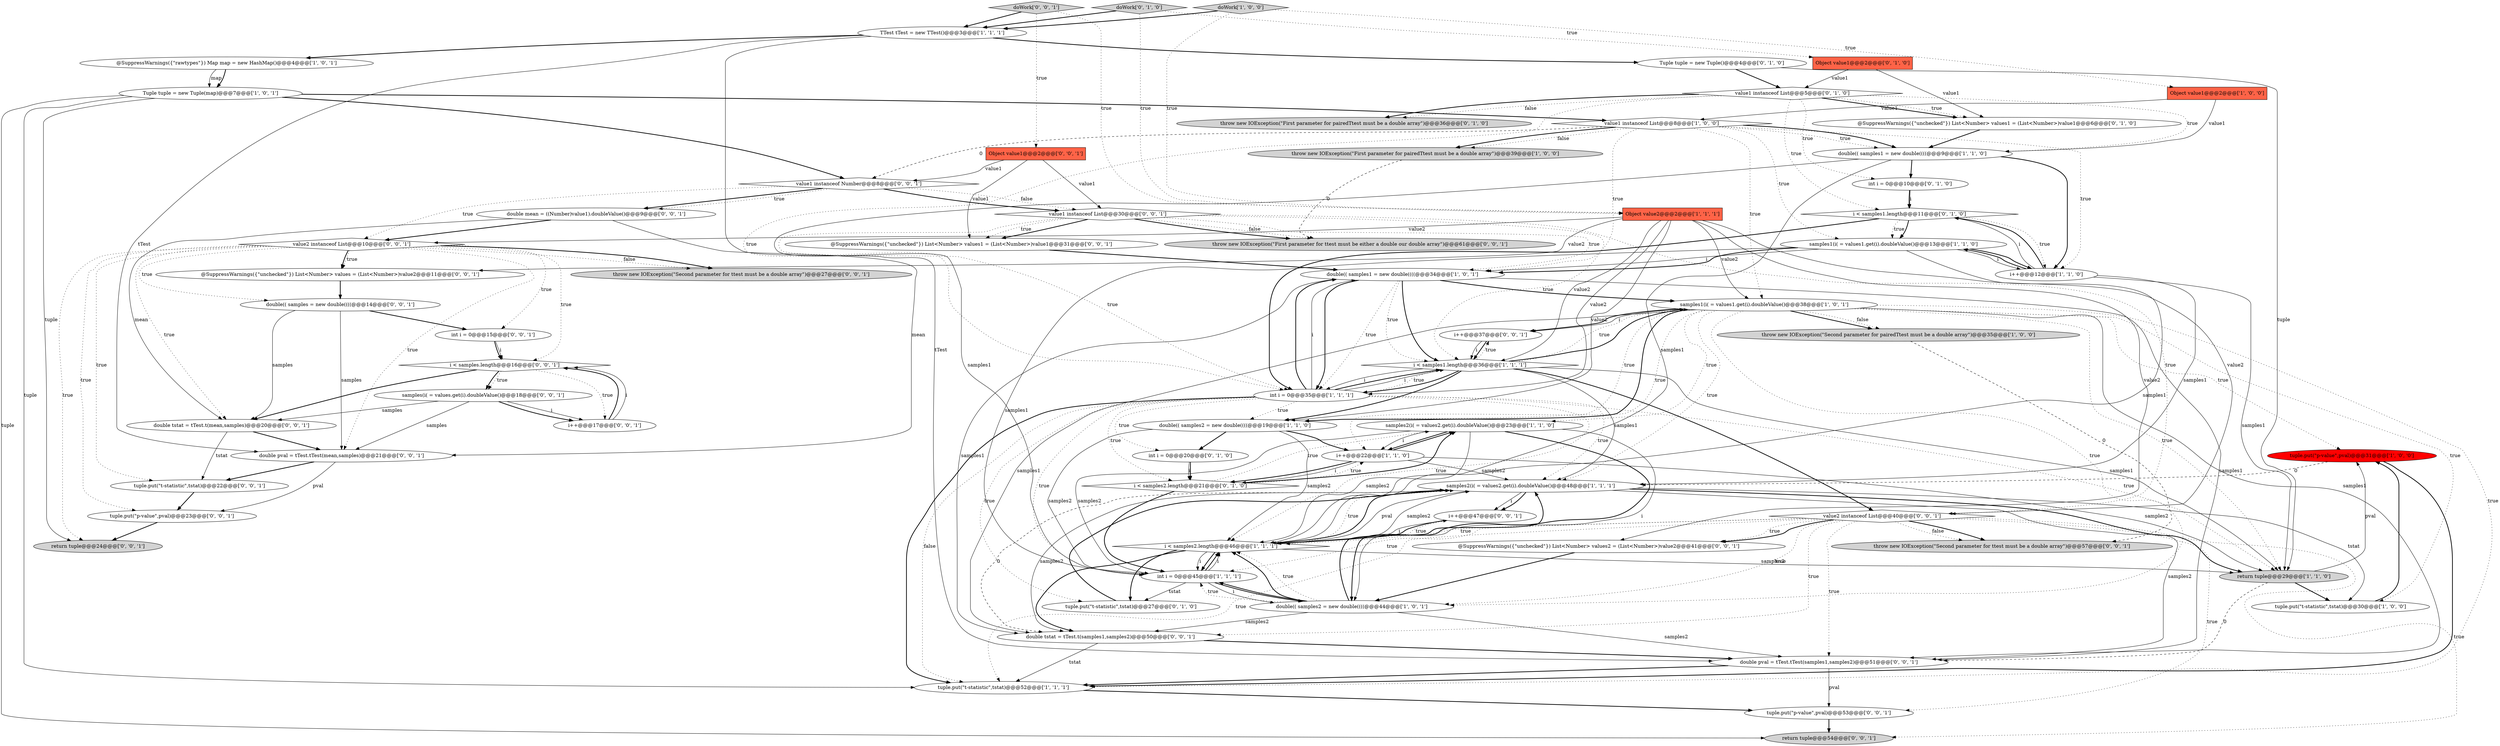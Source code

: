 digraph {
48 [style = filled, label = "int i = 0@@@15@@@['0', '0', '1']", fillcolor = white, shape = ellipse image = "AAA0AAABBB3BBB"];
0 [style = filled, label = "tuple.put(\"p-value\",pval)@@@31@@@['1', '0', '0']", fillcolor = red, shape = ellipse image = "AAA1AAABBB1BBB"];
11 [style = filled, label = "int i = 0@@@45@@@['1', '1', '1']", fillcolor = white, shape = ellipse image = "AAA0AAABBB1BBB"];
15 [style = filled, label = "throw new IOException(\"Second parameter for pairedTtest must be a double array\")@@@35@@@['1', '0', '0']", fillcolor = lightgray, shape = ellipse image = "AAA0AAABBB1BBB"];
55 [style = filled, label = "i++@@@17@@@['0', '0', '1']", fillcolor = white, shape = ellipse image = "AAA0AAABBB3BBB"];
53 [style = filled, label = "tuple.put(\"p-value\",pval)@@@23@@@['0', '0', '1']", fillcolor = white, shape = ellipse image = "AAA0AAABBB3BBB"];
18 [style = filled, label = "return tuple@@@29@@@['1', '1', '0']", fillcolor = lightgray, shape = ellipse image = "AAA0AAABBB1BBB"];
47 [style = filled, label = "double(( samples = new double((((@@@14@@@['0', '0', '1']", fillcolor = white, shape = ellipse image = "AAA0AAABBB3BBB"];
19 [style = filled, label = "samples2(i( = values2.get(i).doubleValue()@@@23@@@['1', '1', '0']", fillcolor = white, shape = ellipse image = "AAA0AAABBB1BBB"];
64 [style = filled, label = "i < samples.length@@@16@@@['0', '0', '1']", fillcolor = white, shape = diamond image = "AAA0AAABBB3BBB"];
66 [style = filled, label = "@SuppressWarnings({\"unchecked\"}) List<Number> values = (List<Number>)value2@@@11@@@['0', '0', '1']", fillcolor = white, shape = ellipse image = "AAA0AAABBB3BBB"];
31 [style = filled, label = "doWork['0', '1', '0']", fillcolor = lightgray, shape = diamond image = "AAA0AAABBB2BBB"];
12 [style = filled, label = "TTest tTest = new TTest()@@@3@@@['1', '1', '1']", fillcolor = white, shape = ellipse image = "AAA0AAABBB1BBB"];
28 [style = filled, label = "Tuple tuple = new Tuple()@@@4@@@['0', '1', '0']", fillcolor = white, shape = ellipse image = "AAA0AAABBB2BBB"];
39 [style = filled, label = "samples(i( = values.get(i).doubleValue()@@@18@@@['0', '0', '1']", fillcolor = white, shape = ellipse image = "AAA0AAABBB3BBB"];
51 [style = filled, label = "double pval = tTest.tTest(samples1,samples2)@@@51@@@['0', '0', '1']", fillcolor = white, shape = ellipse image = "AAA0AAABBB3BBB"];
9 [style = filled, label = "throw new IOException(\"First parameter for pairedTtest must be a double array\")@@@39@@@['1', '0', '0']", fillcolor = lightgray, shape = ellipse image = "AAA0AAABBB1BBB"];
17 [style = filled, label = "double(( samples1 = new double((((@@@34@@@['1', '0', '1']", fillcolor = white, shape = ellipse image = "AAA0AAABBB1BBB"];
60 [style = filled, label = "@SuppressWarnings({\"unchecked\"}) List<Number> values2 = (List<Number>)value2@@@41@@@['0', '0', '1']", fillcolor = white, shape = ellipse image = "AAA0AAABBB3BBB"];
57 [style = filled, label = "throw new IOException(\"Second parameter for ttest must be a double array\")@@@27@@@['0', '0', '1']", fillcolor = lightgray, shape = ellipse image = "AAA0AAABBB3BBB"];
45 [style = filled, label = "tuple.put(\"t-statistic\",tstat)@@@22@@@['0', '0', '1']", fillcolor = white, shape = ellipse image = "AAA0AAABBB3BBB"];
26 [style = filled, label = "samples1(i( = values1.get(i).doubleValue()@@@38@@@['1', '0', '1']", fillcolor = white, shape = ellipse image = "AAA0AAABBB1BBB"];
34 [style = filled, label = "@SuppressWarnings({\"unchecked\"}) List<Number> values1 = (List<Number>)value1@@@6@@@['0', '1', '0']", fillcolor = white, shape = ellipse image = "AAA0AAABBB2BBB"];
3 [style = filled, label = "double(( samples2 = new double((((@@@44@@@['1', '0', '1']", fillcolor = white, shape = ellipse image = "AAA0AAABBB1BBB"];
2 [style = filled, label = "double(( samples1 = new double((((@@@9@@@['1', '1', '0']", fillcolor = white, shape = ellipse image = "AAA0AAABBB1BBB"];
24 [style = filled, label = "@SuppressWarnings({\"rawtypes\"}) Map map = new HashMap()@@@4@@@['1', '0', '1']", fillcolor = white, shape = ellipse image = "AAA0AAABBB1BBB"];
4 [style = filled, label = "doWork['1', '0', '0']", fillcolor = lightgray, shape = diamond image = "AAA0AAABBB1BBB"];
21 [style = filled, label = "Tuple tuple = new Tuple(map)@@@7@@@['1', '0', '1']", fillcolor = white, shape = ellipse image = "AAA0AAABBB1BBB"];
35 [style = filled, label = "int i = 0@@@10@@@['0', '1', '0']", fillcolor = white, shape = ellipse image = "AAA0AAABBB2BBB"];
23 [style = filled, label = "tuple.put(\"t-statistic\",tstat)@@@30@@@['1', '0', '0']", fillcolor = white, shape = ellipse image = "AAA0AAABBB1BBB"];
30 [style = filled, label = "value1 instanceof List@@@5@@@['0', '1', '0']", fillcolor = white, shape = diamond image = "AAA0AAABBB2BBB"];
50 [style = filled, label = "tuple.put(\"p-value\",pval)@@@53@@@['0', '0', '1']", fillcolor = white, shape = ellipse image = "AAA0AAABBB3BBB"];
14 [style = filled, label = "i < samples1.length@@@36@@@['1', '1', '1']", fillcolor = white, shape = diamond image = "AAA0AAABBB1BBB"];
25 [style = filled, label = "samples1(i( = values1.get(i).doubleValue()@@@13@@@['1', '1', '0']", fillcolor = white, shape = ellipse image = "AAA0AAABBB1BBB"];
27 [style = filled, label = "Object value1@@@2@@@['0', '1', '0']", fillcolor = tomato, shape = box image = "AAA0AAABBB2BBB"];
52 [style = filled, label = "throw new IOException(\"First parameter for ttest must be either a double our double array\")@@@61@@@['0', '0', '1']", fillcolor = lightgray, shape = ellipse image = "AAA0AAABBB3BBB"];
58 [style = filled, label = "return tuple@@@54@@@['0', '0', '1']", fillcolor = lightgray, shape = ellipse image = "AAA0AAABBB3BBB"];
33 [style = filled, label = "throw new IOException(\"First parameter for pairedTtest must be a double array\")@@@36@@@['0', '1', '0']", fillcolor = lightgray, shape = ellipse image = "AAA0AAABBB2BBB"];
59 [style = filled, label = "double mean = ((Number)value1).doubleValue()@@@9@@@['0', '0', '1']", fillcolor = white, shape = ellipse image = "AAA0AAABBB3BBB"];
22 [style = filled, label = "i++@@@12@@@['1', '1', '0']", fillcolor = white, shape = ellipse image = "AAA0AAABBB1BBB"];
63 [style = filled, label = "throw new IOException(\"Second parameter for ttest must be a double array\")@@@57@@@['0', '0', '1']", fillcolor = lightgray, shape = ellipse image = "AAA0AAABBB3BBB"];
10 [style = filled, label = "i++@@@22@@@['1', '1', '0']", fillcolor = white, shape = ellipse image = "AAA0AAABBB1BBB"];
61 [style = filled, label = "@SuppressWarnings({\"unchecked\"}) List<Number> values1 = (List<Number>)value1@@@31@@@['0', '0', '1']", fillcolor = white, shape = ellipse image = "AAA0AAABBB3BBB"];
7 [style = filled, label = "double(( samples2 = new double((((@@@19@@@['1', '1', '0']", fillcolor = white, shape = ellipse image = "AAA0AAABBB1BBB"];
62 [style = filled, label = "i++@@@37@@@['0', '0', '1']", fillcolor = white, shape = ellipse image = "AAA0AAABBB3BBB"];
54 [style = filled, label = "double pval = tTest.tTest(mean,samples)@@@21@@@['0', '0', '1']", fillcolor = white, shape = ellipse image = "AAA0AAABBB3BBB"];
38 [style = filled, label = "double tstat = tTest.t(mean,samples)@@@20@@@['0', '0', '1']", fillcolor = white, shape = ellipse image = "AAA0AAABBB3BBB"];
6 [style = filled, label = "Object value2@@@2@@@['1', '1', '1']", fillcolor = tomato, shape = box image = "AAA0AAABBB1BBB"];
36 [style = filled, label = "int i = 0@@@20@@@['0', '1', '0']", fillcolor = white, shape = ellipse image = "AAA0AAABBB2BBB"];
32 [style = filled, label = "i < samples2.length@@@21@@@['0', '1', '0']", fillcolor = white, shape = diamond image = "AAA0AAABBB2BBB"];
43 [style = filled, label = "doWork['0', '0', '1']", fillcolor = lightgray, shape = diamond image = "AAA0AAABBB3BBB"];
49 [style = filled, label = "value2 instanceof List@@@10@@@['0', '0', '1']", fillcolor = white, shape = diamond image = "AAA0AAABBB3BBB"];
37 [style = filled, label = "tuple.put(\"t-statistic\",tstat)@@@27@@@['0', '1', '0']", fillcolor = white, shape = ellipse image = "AAA0AAABBB2BBB"];
42 [style = filled, label = "Object value1@@@2@@@['0', '0', '1']", fillcolor = tomato, shape = box image = "AAA0AAABBB3BBB"];
13 [style = filled, label = "int i = 0@@@35@@@['1', '1', '1']", fillcolor = white, shape = ellipse image = "AAA0AAABBB1BBB"];
20 [style = filled, label = "tuple.put(\"t-statistic\",tstat)@@@52@@@['1', '1', '1']", fillcolor = white, shape = ellipse image = "AAA0AAABBB1BBB"];
65 [style = filled, label = "value2 instanceof List@@@40@@@['0', '0', '1']", fillcolor = white, shape = diamond image = "AAA0AAABBB3BBB"];
46 [style = filled, label = "value1 instanceof Number@@@8@@@['0', '0', '1']", fillcolor = white, shape = diamond image = "AAA0AAABBB3BBB"];
40 [style = filled, label = "value1 instanceof List@@@30@@@['0', '0', '1']", fillcolor = white, shape = diamond image = "AAA0AAABBB3BBB"];
44 [style = filled, label = "return tuple@@@24@@@['0', '0', '1']", fillcolor = lightgray, shape = ellipse image = "AAA0AAABBB3BBB"];
1 [style = filled, label = "value1 instanceof List@@@8@@@['1', '0', '0']", fillcolor = white, shape = diamond image = "AAA0AAABBB1BBB"];
8 [style = filled, label = "samples2(i( = values2.get(i).doubleValue()@@@48@@@['1', '1', '1']", fillcolor = white, shape = ellipse image = "AAA0AAABBB1BBB"];
16 [style = filled, label = "i < samples2.length@@@46@@@['1', '1', '1']", fillcolor = white, shape = diamond image = "AAA0AAABBB1BBB"];
29 [style = filled, label = "i < samples1.length@@@11@@@['0', '1', '0']", fillcolor = white, shape = diamond image = "AAA0AAABBB2BBB"];
41 [style = filled, label = "double tstat = tTest.t(samples1,samples2)@@@50@@@['0', '0', '1']", fillcolor = white, shape = ellipse image = "AAA0AAABBB3BBB"];
5 [style = filled, label = "Object value1@@@2@@@['1', '0', '0']", fillcolor = tomato, shape = box image = "AAA0AAABBB1BBB"];
56 [style = filled, label = "i++@@@47@@@['0', '0', '1']", fillcolor = white, shape = ellipse image = "AAA0AAABBB3BBB"];
2->35 [style = bold, label=""];
65->60 [style = bold, label=""];
62->14 [style = bold, label=""];
8->51 [style = solid, label="samples2"];
16->37 [style = bold, label=""];
59->49 [style = bold, label=""];
21->20 [style = solid, label="tuple"];
25->22 [style = bold, label=""];
14->26 [style = dotted, label="true"];
10->19 [style = bold, label=""];
40->13 [style = dotted, label="true"];
24->21 [style = solid, label="map"];
17->14 [style = dotted, label="true"];
9->52 [style = dashed, label="0"];
53->44 [style = bold, label=""];
14->65 [style = bold, label=""];
18->0 [style = solid, label="pval"];
26->19 [style = dotted, label="true"];
10->32 [style = bold, label=""];
43->6 [style = dotted, label="true"];
65->20 [style = dotted, label="true"];
26->0 [style = dotted, label="true"];
3->16 [style = bold, label=""];
65->51 [style = dotted, label="true"];
7->16 [style = solid, label="samples2"];
8->23 [style = solid, label="tstat"];
26->51 [style = solid, label="samples1"];
11->16 [style = solid, label="i"];
65->11 [style = dotted, label="true"];
14->7 [style = bold, label=""];
16->41 [style = bold, label=""];
30->2 [style = dotted, label="true"];
66->47 [style = bold, label=""];
13->17 [style = bold, label=""];
21->46 [style = bold, label=""];
16->11 [style = solid, label="i"];
65->58 [style = dotted, label="true"];
21->44 [style = solid, label="tuple"];
36->32 [style = solid, label="i"];
10->18 [style = solid, label="samples2"];
46->49 [style = dotted, label="true"];
34->2 [style = bold, label=""];
24->21 [style = bold, label=""];
17->14 [style = bold, label=""];
65->50 [style = dotted, label="true"];
8->56 [style = solid, label="i"];
21->1 [style = bold, label=""];
26->15 [style = bold, label=""];
31->27 [style = dotted, label="true"];
13->37 [style = dotted, label="true"];
55->64 [style = bold, label=""];
17->51 [style = solid, label="samples1"];
14->8 [style = solid, label="samples1"];
32->11 [style = bold, label=""];
30->33 [style = dotted, label="false"];
40->65 [style = dotted, label="true"];
19->3 [style = bold, label=""];
13->14 [style = bold, label=""];
46->59 [style = bold, label=""];
38->45 [style = solid, label="tstat"];
49->48 [style = dotted, label="true"];
40->61 [style = bold, label=""];
11->16 [style = bold, label=""];
22->25 [style = bold, label=""];
62->14 [style = solid, label="i"];
65->60 [style = dotted, label="true"];
26->7 [style = bold, label=""];
12->28 [style = bold, label=""];
28->30 [style = bold, label=""];
59->54 [style = solid, label="mean"];
6->49 [style = solid, label="value2"];
47->48 [style = bold, label=""];
10->32 [style = solid, label="i"];
40->52 [style = bold, label=""];
8->18 [style = bold, label=""];
13->36 [style = dotted, label="true"];
49->54 [style = dotted, label="true"];
42->40 [style = solid, label="value1"];
1->22 [style = dotted, label="true"];
19->3 [style = solid, label="i"];
1->9 [style = dotted, label="false"];
31->6 [style = dotted, label="true"];
3->11 [style = bold, label=""];
49->53 [style = dotted, label="true"];
7->11 [style = solid, label="samples2"];
26->62 [style = solid, label="i"];
11->3 [style = solid, label="i"];
6->65 [style = solid, label="value2"];
26->23 [style = dotted, label="true"];
30->34 [style = bold, label=""];
26->20 [style = dotted, label="true"];
13->7 [style = dotted, label="true"];
49->64 [style = dotted, label="true"];
51->50 [style = solid, label="pval"];
6->13 [style = solid, label="value2"];
47->38 [style = solid, label="samples"];
3->51 [style = solid, label="samples2"];
26->3 [style = dotted, label="true"];
42->61 [style = solid, label="value1"];
19->16 [style = solid, label="samples2"];
26->15 [style = dotted, label="false"];
13->32 [style = dotted, label="true"];
65->41 [style = dotted, label="true"];
30->29 [style = dotted, label="true"];
40->52 [style = dotted, label="false"];
22->18 [style = solid, label="samples1"];
25->16 [style = solid, label="samples1"];
1->26 [style = dotted, label="true"];
49->47 [style = dotted, label="true"];
2->16 [style = solid, label="samples1"];
16->18 [style = solid, label="samples2"];
49->44 [style = dotted, label="true"];
43->12 [style = bold, label=""];
64->38 [style = bold, label=""];
1->46 [style = dashed, label="0"];
5->1 [style = solid, label="value1"];
54->53 [style = solid, label="pval"];
56->16 [style = bold, label=""];
26->18 [style = dotted, label="true"];
0->20 [style = bold, label=""];
22->29 [style = solid, label="i"];
13->14 [style = solid, label="i"];
46->40 [style = bold, label=""];
13->20 [style = dotted, label="false"];
40->17 [style = dotted, label="true"];
16->8 [style = solid, label="samples2"];
42->46 [style = solid, label="value1"];
26->7 [style = dotted, label="true"];
18->51 [style = dashed, label="0"];
59->38 [style = solid, label="mean"];
64->55 [style = dotted, label="true"];
4->5 [style = dotted, label="true"];
13->16 [style = dotted, label="true"];
16->8 [style = dotted, label="true"];
13->18 [style = dotted, label="true"];
26->8 [style = dotted, label="true"];
35->29 [style = bold, label=""];
18->23 [style = bold, label=""];
30->33 [style = bold, label=""];
16->8 [style = bold, label=""];
50->58 [style = bold, label=""];
21->58 [style = solid, label="tuple"];
1->17 [style = dotted, label="true"];
49->66 [style = dotted, label="true"];
19->10 [style = solid, label="i"];
38->54 [style = bold, label=""];
6->14 [style = solid, label="value2"];
19->11 [style = solid, label="samples2"];
22->29 [style = bold, label=""];
48->64 [style = bold, label=""];
26->62 [style = bold, label=""];
19->10 [style = bold, label=""];
45->53 [style = bold, label=""];
12->24 [style = bold, label=""];
32->19 [style = bold, label=""];
5->2 [style = solid, label="value1"];
3->41 [style = solid, label="samples2"];
8->41 [style = dashed, label="0"];
23->0 [style = bold, label=""];
25->17 [style = bold, label=""];
30->34 [style = dotted, label="true"];
31->12 [style = bold, label=""];
51->20 [style = bold, label=""];
1->9 [style = bold, label=""];
6->66 [style = solid, label="value2"];
49->45 [style = dotted, label="true"];
65->3 [style = dotted, label="true"];
40->14 [style = dotted, label="true"];
29->22 [style = dotted, label="true"];
60->3 [style = bold, label=""];
26->41 [style = solid, label="samples1"];
30->13 [style = dotted, label="true"];
46->59 [style = dotted, label="true"];
12->54 [style = solid, label="tTest"];
11->3 [style = bold, label=""];
13->8 [style = dotted, label="true"];
3->8 [style = bold, label=""];
12->51 [style = solid, label="tTest"];
39->55 [style = solid, label="i"];
41->20 [style = solid, label="tstat"];
35->29 [style = solid, label="i"];
4->12 [style = bold, label=""];
27->30 [style = solid, label="value1"];
13->11 [style = dotted, label="true"];
39->54 [style = solid, label="samples"];
1->2 [style = bold, label=""];
17->13 [style = bold, label=""];
14->13 [style = bold, label=""];
37->8 [style = bold, label=""];
32->10 [style = dotted, label="true"];
13->14 [style = dotted, label="true"];
65->63 [style = bold, label=""];
7->36 [style = bold, label=""];
29->25 [style = dotted, label="true"];
16->56 [style = dotted, label="true"];
20->50 [style = bold, label=""];
3->11 [style = dotted, label="true"];
4->6 [style = dotted, label="true"];
54->45 [style = bold, label=""];
14->13 [style = solid, label="i"];
22->8 [style = solid, label="samples1"];
27->34 [style = solid, label="value1"];
17->26 [style = bold, label=""];
8->56 [style = bold, label=""];
13->17 [style = solid, label="i"];
14->18 [style = solid, label="samples1"];
16->11 [style = bold, label=""];
1->25 [style = dotted, label="true"];
39->55 [style = bold, label=""];
6->60 [style = solid, label="value2"];
7->10 [style = bold, label=""];
2->11 [style = solid, label="samples1"];
15->63 [style = dashed, label="0"];
16->8 [style = solid, label="pval"];
29->25 [style = bold, label=""];
36->32 [style = bold, label=""];
6->7 [style = solid, label="value2"];
65->16 [style = dotted, label="true"];
43->42 [style = dotted, label="true"];
64->39 [style = bold, label=""];
14->62 [style = dotted, label="true"];
48->64 [style = solid, label="i"];
17->41 [style = solid, label="samples1"];
14->26 [style = bold, label=""];
28->18 [style = solid, label="tuple"];
49->66 [style = bold, label=""];
64->39 [style = dotted, label="true"];
55->64 [style = solid, label="i"];
46->40 [style = dotted, label="false"];
49->57 [style = dotted, label="false"];
8->41 [style = solid, label="samples2"];
30->35 [style = dotted, label="true"];
41->51 [style = bold, label=""];
26->10 [style = dotted, label="true"];
40->61 [style = dotted, label="true"];
10->8 [style = solid, label="samples2"];
47->54 [style = solid, label="samples"];
25->17 [style = solid, label="i"];
0->8 [style = dashed, label="0"];
56->16 [style = solid, label="i"];
49->57 [style = bold, label=""];
6->26 [style = solid, label="value2"];
2->22 [style = bold, label=""];
11->37 [style = solid, label="tstat"];
25->22 [style = solid, label="i"];
1->2 [style = dotted, label="true"];
17->13 [style = dotted, label="true"];
65->63 [style = dotted, label="false"];
49->38 [style = dotted, label="true"];
3->16 [style = dotted, label="true"];
32->19 [style = dotted, label="true"];
61->17 [style = bold, label=""];
39->38 [style = solid, label="samples"];
25->11 [style = solid, label="samples1"];
13->20 [style = bold, label=""];
29->13 [style = bold, label=""];
}
